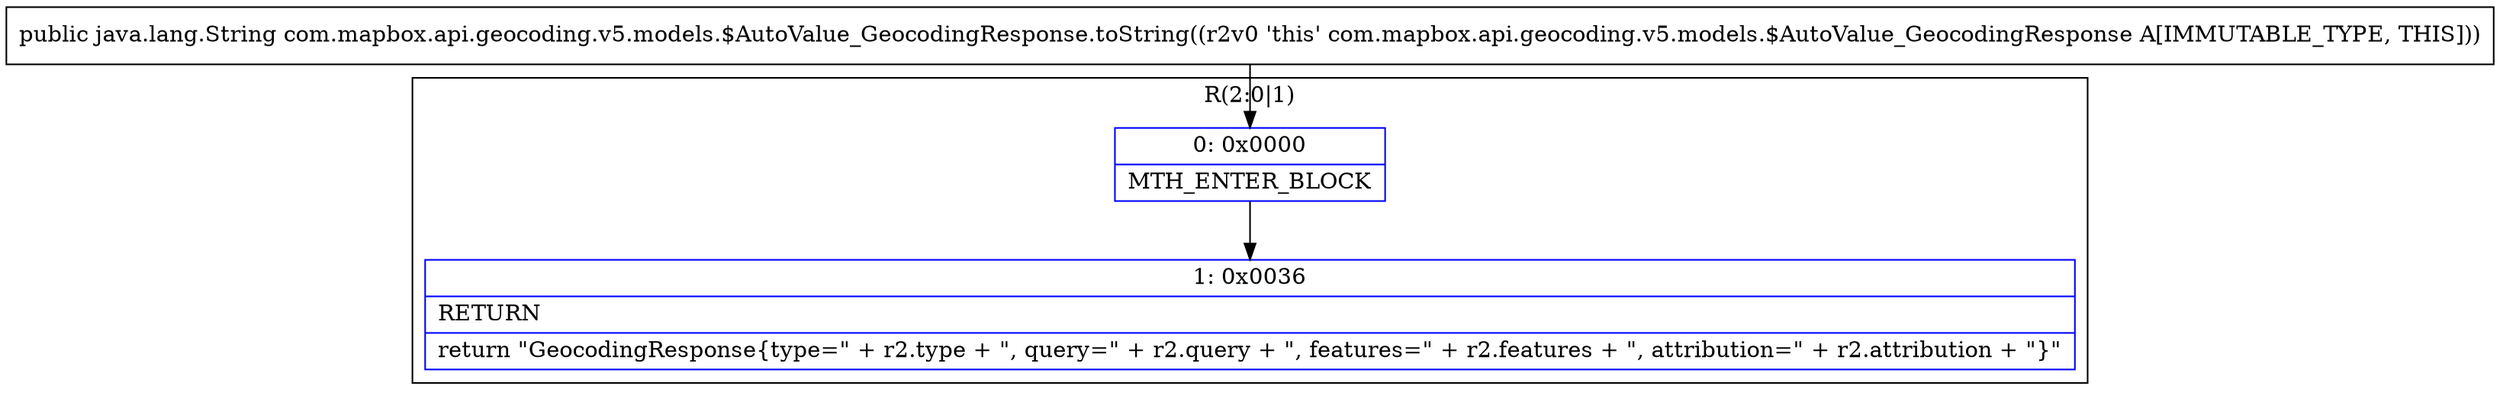 digraph "CFG forcom.mapbox.api.geocoding.v5.models.$AutoValue_GeocodingResponse.toString()Ljava\/lang\/String;" {
subgraph cluster_Region_460370554 {
label = "R(2:0|1)";
node [shape=record,color=blue];
Node_0 [shape=record,label="{0\:\ 0x0000|MTH_ENTER_BLOCK\l}"];
Node_1 [shape=record,label="{1\:\ 0x0036|RETURN\l|return \"GeocodingResponse\{type=\" + r2.type + \", query=\" + r2.query + \", features=\" + r2.features + \", attribution=\" + r2.attribution + \"\}\"\l}"];
}
MethodNode[shape=record,label="{public java.lang.String com.mapbox.api.geocoding.v5.models.$AutoValue_GeocodingResponse.toString((r2v0 'this' com.mapbox.api.geocoding.v5.models.$AutoValue_GeocodingResponse A[IMMUTABLE_TYPE, THIS])) }"];
MethodNode -> Node_0;
Node_0 -> Node_1;
}

